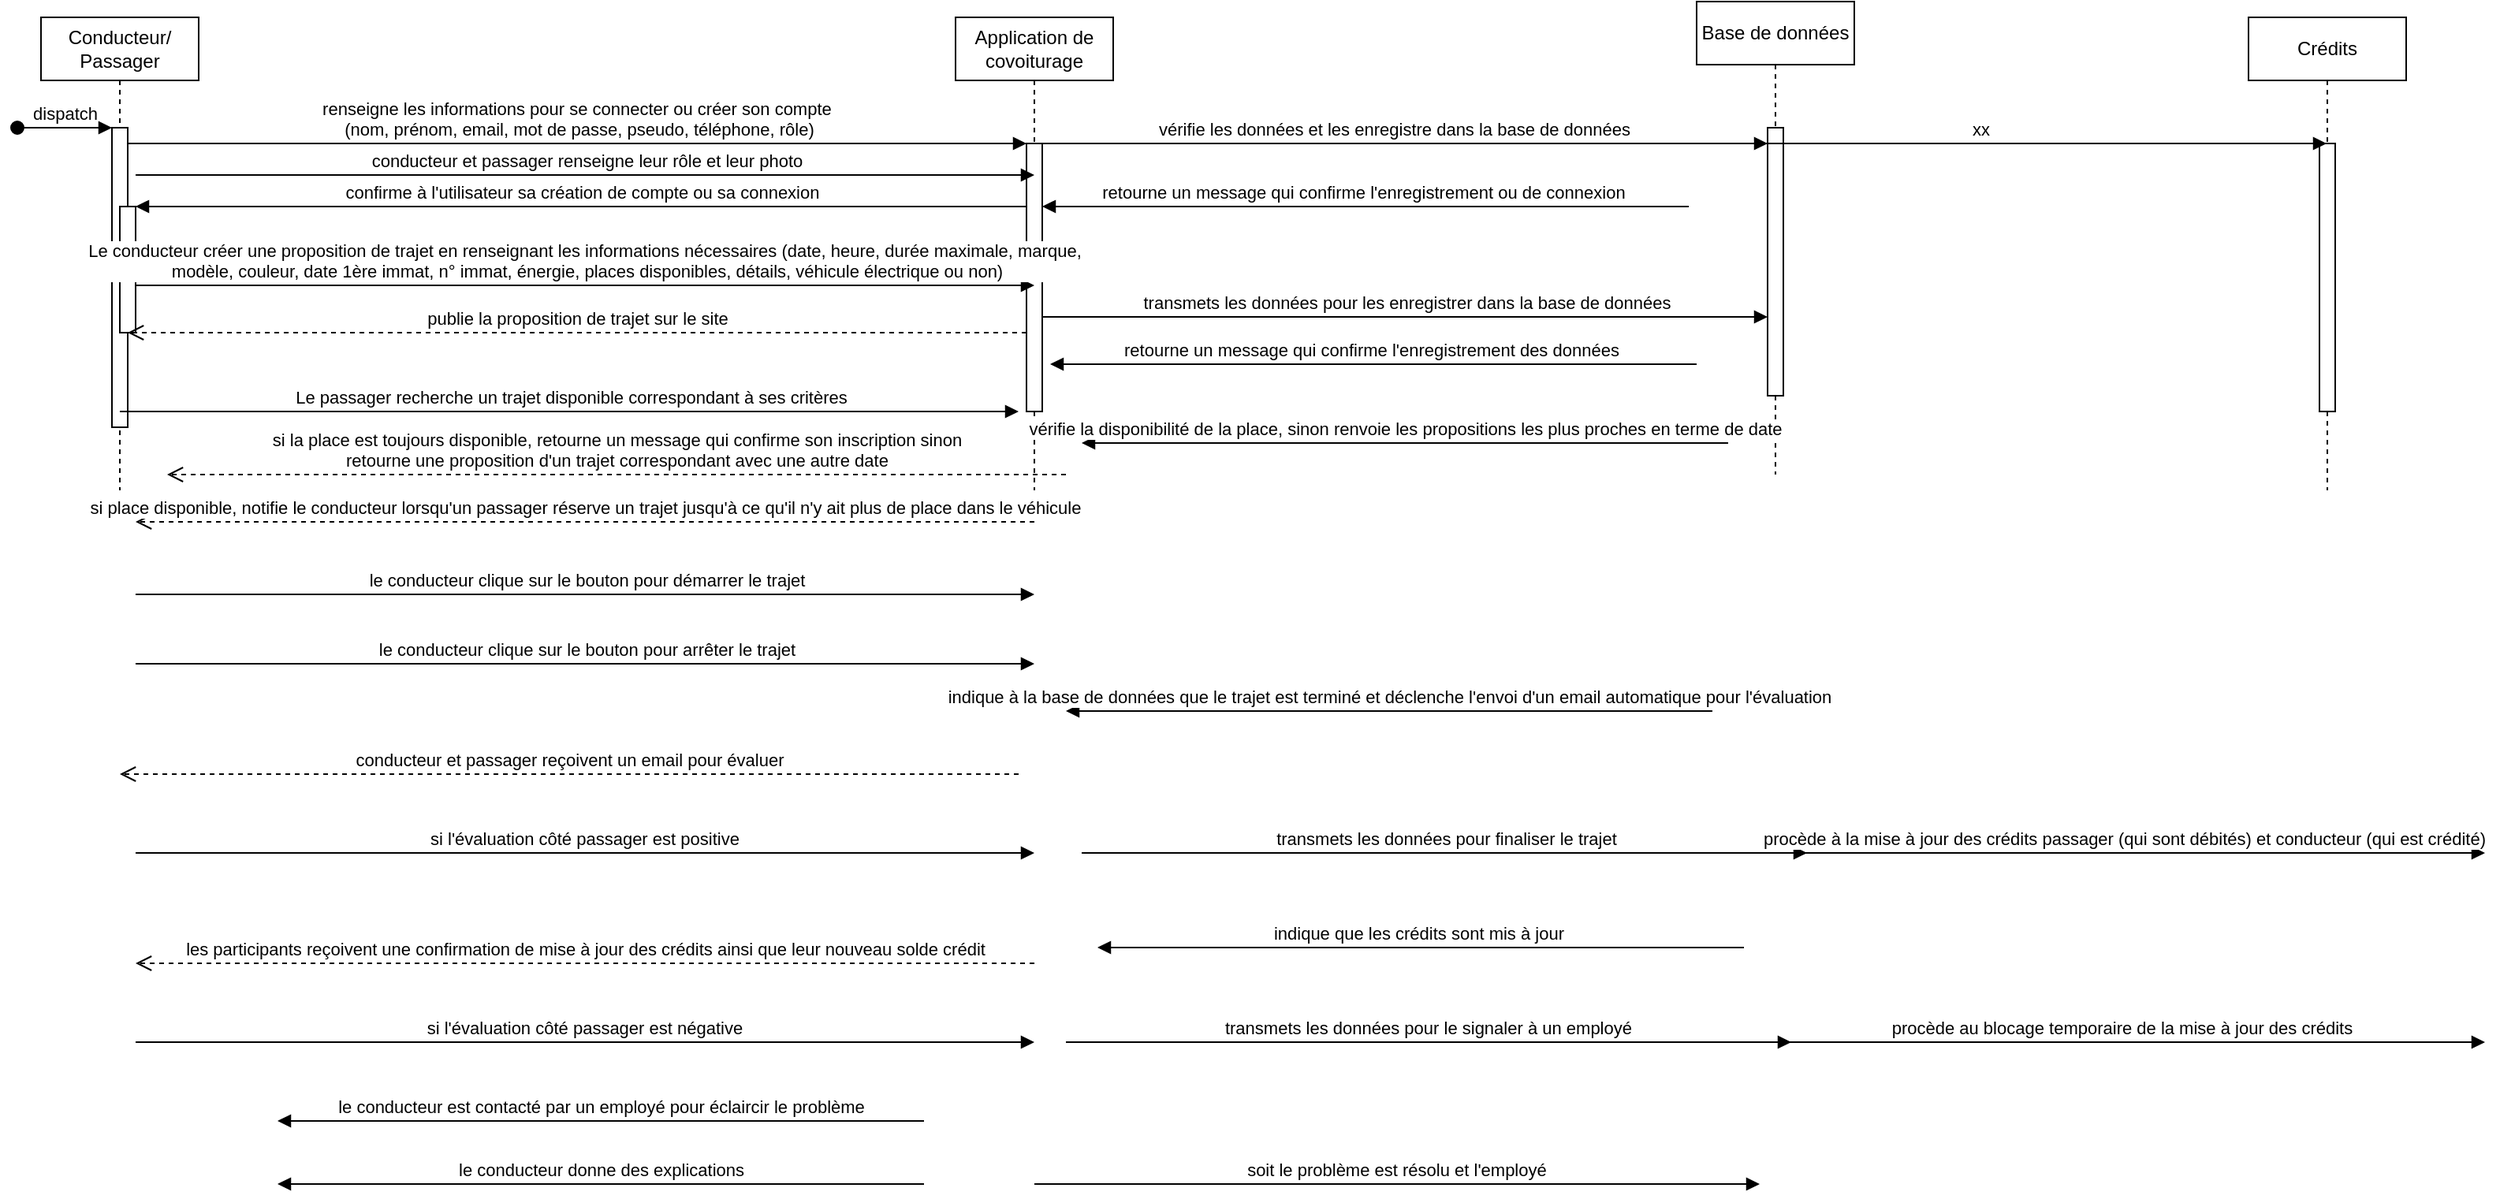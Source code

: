 <mxfile version="24.8.4">
  <diagram name="Page-1" id="2YBvvXClWsGukQMizWep">
    <mxGraphModel dx="1327" dy="710" grid="1" gridSize="10" guides="1" tooltips="1" connect="1" arrows="1" fold="1" page="1" pageScale="1" pageWidth="850" pageHeight="1100" math="0" shadow="0">
      <root>
        <mxCell id="0" />
        <mxCell id="1" parent="0" />
        <mxCell id="aM9ryv3xv72pqoxQDRHE-1" value="Conducteur/&lt;div&gt;Passager&lt;/div&gt;" style="shape=umlLifeline;perimeter=lifelinePerimeter;whiteSpace=wrap;html=1;container=0;dropTarget=0;collapsible=0;recursiveResize=0;outlineConnect=0;portConstraint=eastwest;newEdgeStyle={&quot;edgeStyle&quot;:&quot;elbowEdgeStyle&quot;,&quot;elbow&quot;:&quot;vertical&quot;,&quot;curved&quot;:0,&quot;rounded&quot;:0};" parent="1" vertex="1">
          <mxGeometry x="40" y="40" width="100" height="300" as="geometry" />
        </mxCell>
        <mxCell id="aM9ryv3xv72pqoxQDRHE-2" value="" style="html=1;points=[];perimeter=orthogonalPerimeter;outlineConnect=0;targetShapes=umlLifeline;portConstraint=eastwest;newEdgeStyle={&quot;edgeStyle&quot;:&quot;elbowEdgeStyle&quot;,&quot;elbow&quot;:&quot;vertical&quot;,&quot;curved&quot;:0,&quot;rounded&quot;:0};" parent="aM9ryv3xv72pqoxQDRHE-1" vertex="1">
          <mxGeometry x="45" y="70" width="10" height="190" as="geometry" />
        </mxCell>
        <mxCell id="aM9ryv3xv72pqoxQDRHE-3" value="dispatch" style="html=1;verticalAlign=bottom;startArrow=oval;endArrow=block;startSize=8;edgeStyle=elbowEdgeStyle;elbow=vertical;curved=0;rounded=0;" parent="aM9ryv3xv72pqoxQDRHE-1" target="aM9ryv3xv72pqoxQDRHE-2" edge="1">
          <mxGeometry relative="1" as="geometry">
            <mxPoint x="-15" y="70" as="sourcePoint" />
          </mxGeometry>
        </mxCell>
        <mxCell id="aM9ryv3xv72pqoxQDRHE-4" value="" style="html=1;points=[];perimeter=orthogonalPerimeter;outlineConnect=0;targetShapes=umlLifeline;portConstraint=eastwest;newEdgeStyle={&quot;edgeStyle&quot;:&quot;elbowEdgeStyle&quot;,&quot;elbow&quot;:&quot;vertical&quot;,&quot;curved&quot;:0,&quot;rounded&quot;:0};" parent="aM9ryv3xv72pqoxQDRHE-1" vertex="1">
          <mxGeometry x="50" y="120" width="10" height="80" as="geometry" />
        </mxCell>
        <mxCell id="aM9ryv3xv72pqoxQDRHE-5" value="Application de covoiturage" style="shape=umlLifeline;perimeter=lifelinePerimeter;whiteSpace=wrap;html=1;container=0;dropTarget=0;collapsible=0;recursiveResize=0;outlineConnect=0;portConstraint=eastwest;newEdgeStyle={&quot;edgeStyle&quot;:&quot;elbowEdgeStyle&quot;,&quot;elbow&quot;:&quot;vertical&quot;,&quot;curved&quot;:0,&quot;rounded&quot;:0};" parent="1" vertex="1">
          <mxGeometry x="620" y="40" width="100" height="300" as="geometry" />
        </mxCell>
        <mxCell id="aM9ryv3xv72pqoxQDRHE-6" value="" style="html=1;points=[];perimeter=orthogonalPerimeter;outlineConnect=0;targetShapes=umlLifeline;portConstraint=eastwest;newEdgeStyle={&quot;edgeStyle&quot;:&quot;elbowEdgeStyle&quot;,&quot;elbow&quot;:&quot;vertical&quot;,&quot;curved&quot;:0,&quot;rounded&quot;:0};" parent="aM9ryv3xv72pqoxQDRHE-5" vertex="1">
          <mxGeometry x="45" y="80" width="10" height="170" as="geometry" />
        </mxCell>
        <mxCell id="aM9ryv3xv72pqoxQDRHE-7" value="renseigne les informations pour se connecter ou créer son compte&amp;nbsp;&lt;div&gt;(nom, prénom, email, mot de passe, pseudo, téléphone, rôle)&lt;/div&gt;" style="html=1;verticalAlign=bottom;endArrow=block;edgeStyle=elbowEdgeStyle;elbow=vertical;curved=0;rounded=0;" parent="1" source="aM9ryv3xv72pqoxQDRHE-2" target="aM9ryv3xv72pqoxQDRHE-6" edge="1">
          <mxGeometry x="0.003" relative="1" as="geometry">
            <mxPoint x="195" y="130" as="sourcePoint" />
            <Array as="points">
              <mxPoint x="180" y="120" />
            </Array>
            <mxPoint as="offset" />
          </mxGeometry>
        </mxCell>
        <mxCell id="aM9ryv3xv72pqoxQDRHE-8" value="publie la proposition de trajet sur le site" style="html=1;verticalAlign=bottom;endArrow=open;dashed=1;endSize=8;edgeStyle=elbowEdgeStyle;elbow=vertical;curved=0;rounded=0;" parent="1" edge="1">
          <mxGeometry relative="1" as="geometry">
            <mxPoint x="95" y="240" as="targetPoint" />
            <Array as="points">
              <mxPoint x="190" y="240" />
            </Array>
            <mxPoint x="665" y="240" as="sourcePoint" />
          </mxGeometry>
        </mxCell>
        <mxCell id="aM9ryv3xv72pqoxQDRHE-9" value="confirme à l&#39;utilisateur sa création de compte ou sa connexion" style="html=1;verticalAlign=bottom;endArrow=block;edgeStyle=elbowEdgeStyle;elbow=vertical;curved=0;rounded=0;" parent="1" source="aM9ryv3xv72pqoxQDRHE-6" target="aM9ryv3xv72pqoxQDRHE-4" edge="1">
          <mxGeometry x="-0.001" relative="1" as="geometry">
            <mxPoint x="175" y="160" as="sourcePoint" />
            <Array as="points">
              <mxPoint x="190" y="160" />
            </Array>
            <mxPoint as="offset" />
          </mxGeometry>
        </mxCell>
        <mxCell id="qdlLrYearcyVOZp8sTBb-1" value="Base de données" style="shape=umlLifeline;perimeter=lifelinePerimeter;whiteSpace=wrap;html=1;container=0;dropTarget=0;collapsible=0;recursiveResize=0;outlineConnect=0;portConstraint=eastwest;newEdgeStyle={&quot;edgeStyle&quot;:&quot;elbowEdgeStyle&quot;,&quot;elbow&quot;:&quot;vertical&quot;,&quot;curved&quot;:0,&quot;rounded&quot;:0};" vertex="1" parent="1">
          <mxGeometry x="1090" y="30" width="100" height="300" as="geometry" />
        </mxCell>
        <mxCell id="qdlLrYearcyVOZp8sTBb-2" value="" style="html=1;points=[];perimeter=orthogonalPerimeter;outlineConnect=0;targetShapes=umlLifeline;portConstraint=eastwest;newEdgeStyle={&quot;edgeStyle&quot;:&quot;elbowEdgeStyle&quot;,&quot;elbow&quot;:&quot;vertical&quot;,&quot;curved&quot;:0,&quot;rounded&quot;:0};" vertex="1" parent="qdlLrYearcyVOZp8sTBb-1">
          <mxGeometry x="45" y="80" width="10" height="170" as="geometry" />
        </mxCell>
        <mxCell id="qdlLrYearcyVOZp8sTBb-47" value="Crédits" style="shape=umlLifeline;perimeter=lifelinePerimeter;whiteSpace=wrap;html=1;container=0;dropTarget=0;collapsible=0;recursiveResize=0;outlineConnect=0;portConstraint=eastwest;newEdgeStyle={&quot;edgeStyle&quot;:&quot;elbowEdgeStyle&quot;,&quot;elbow&quot;:&quot;vertical&quot;,&quot;curved&quot;:0,&quot;rounded&quot;:0};" vertex="1" parent="1">
          <mxGeometry x="1440" y="40" width="100" height="300" as="geometry" />
        </mxCell>
        <mxCell id="qdlLrYearcyVOZp8sTBb-48" value="" style="html=1;points=[];perimeter=orthogonalPerimeter;outlineConnect=0;targetShapes=umlLifeline;portConstraint=eastwest;newEdgeStyle={&quot;edgeStyle&quot;:&quot;elbowEdgeStyle&quot;,&quot;elbow&quot;:&quot;vertical&quot;,&quot;curved&quot;:0,&quot;rounded&quot;:0};" vertex="1" parent="qdlLrYearcyVOZp8sTBb-47">
          <mxGeometry x="45" y="80" width="10" height="170" as="geometry" />
        </mxCell>
        <mxCell id="qdlLrYearcyVOZp8sTBb-49" value="vérifie les données et les enregistre dans la base de données" style="html=1;verticalAlign=bottom;endArrow=block;edgeStyle=elbowEdgeStyle;elbow=vertical;curved=0;rounded=0;" edge="1" parent="1" target="qdlLrYearcyVOZp8sTBb-2">
          <mxGeometry relative="1" as="geometry">
            <mxPoint x="680" y="120" as="sourcePoint" />
            <Array as="points">
              <mxPoint x="670" y="120" />
            </Array>
            <mxPoint x="865" y="120" as="targetPoint" />
          </mxGeometry>
        </mxCell>
        <mxCell id="qdlLrYearcyVOZp8sTBb-51" value="xx" style="html=1;verticalAlign=bottom;endArrow=block;edgeStyle=elbowEdgeStyle;elbow=vertical;curved=0;rounded=0;" edge="1" parent="1" target="qdlLrYearcyVOZp8sTBb-47">
          <mxGeometry relative="1" as="geometry">
            <mxPoint x="1130" y="120" as="sourcePoint" />
            <Array as="points">
              <mxPoint x="1090" y="120" />
            </Array>
            <mxPoint x="1465" y="120" as="targetPoint" />
          </mxGeometry>
        </mxCell>
        <mxCell id="qdlLrYearcyVOZp8sTBb-52" value="retourne un message qui confirme l&#39;enregistrement ou de connexion&amp;nbsp;" style="html=1;verticalAlign=bottom;endArrow=block;edgeStyle=elbowEdgeStyle;elbow=vertical;curved=0;rounded=0;" edge="1" parent="1" target="aM9ryv3xv72pqoxQDRHE-6">
          <mxGeometry relative="1" as="geometry">
            <mxPoint x="1085" y="160" as="sourcePoint" />
            <Array as="points" />
            <mxPoint x="730" y="160" as="targetPoint" />
          </mxGeometry>
        </mxCell>
        <mxCell id="qdlLrYearcyVOZp8sTBb-72" value="transmets les données pour les enregistrer dans la base de données" style="html=1;verticalAlign=bottom;endArrow=block;edgeStyle=elbowEdgeStyle;elbow=horizontal;curved=0;rounded=0;" edge="1" parent="1" source="aM9ryv3xv72pqoxQDRHE-6" target="qdlLrYearcyVOZp8sTBb-2">
          <mxGeometry x="0.002" relative="1" as="geometry">
            <mxPoint x="740" y="230" as="sourcePoint" />
            <Array as="points">
              <mxPoint x="700" y="230" />
              <mxPoint x="670" y="230" />
            </Array>
            <mxPoint x="1080" y="230" as="targetPoint" />
            <mxPoint as="offset" />
          </mxGeometry>
        </mxCell>
        <mxCell id="qdlLrYearcyVOZp8sTBb-73" value="retourne un message qui confirme l&#39;enregistrement des données&amp;nbsp;" style="html=1;verticalAlign=bottom;endArrow=block;edgeStyle=elbowEdgeStyle;elbow=vertical;curved=0;rounded=0;" edge="1" parent="1">
          <mxGeometry relative="1" as="geometry">
            <mxPoint x="1090" y="260" as="sourcePoint" />
            <Array as="points" />
            <mxPoint x="680" y="260" as="targetPoint" />
          </mxGeometry>
        </mxCell>
        <mxCell id="qdlLrYearcyVOZp8sTBb-74" value="si place disponible, notifie le conducteur lorsqu&#39;un passager réserve un trajet jusqu&#39;à ce qu&#39;il n&#39;y ait plus de place dans le véhicule" style="html=1;verticalAlign=bottom;endArrow=open;dashed=1;endSize=8;edgeStyle=elbowEdgeStyle;elbow=vertical;curved=0;rounded=0;" edge="1" parent="1">
          <mxGeometry relative="1" as="geometry">
            <mxPoint x="100" y="360" as="targetPoint" />
            <Array as="points">
              <mxPoint x="195" y="360" />
            </Array>
            <mxPoint x="670" y="360" as="sourcePoint" />
          </mxGeometry>
        </mxCell>
        <mxCell id="qdlLrYearcyVOZp8sTBb-76" value="le conducteur clique sur le bouton pour démarrer le trajet" style="html=1;verticalAlign=bottom;endArrow=block;edgeStyle=elbowEdgeStyle;elbow=vertical;curved=0;rounded=0;" edge="1" parent="1">
          <mxGeometry x="0.003" relative="1" as="geometry">
            <mxPoint x="100" y="406" as="sourcePoint" />
            <Array as="points">
              <mxPoint x="185" y="406" />
            </Array>
            <mxPoint x="670" y="406" as="targetPoint" />
            <mxPoint as="offset" />
          </mxGeometry>
        </mxCell>
        <mxCell id="qdlLrYearcyVOZp8sTBb-77" value="le conducteur clique sur le bouton pour arrêter le trajet" style="html=1;verticalAlign=bottom;endArrow=block;edgeStyle=elbowEdgeStyle;elbow=vertical;curved=0;rounded=0;" edge="1" parent="1">
          <mxGeometry x="0.003" relative="1" as="geometry">
            <mxPoint x="100" y="450" as="sourcePoint" />
            <Array as="points">
              <mxPoint x="185" y="450" />
            </Array>
            <mxPoint x="670" y="450" as="targetPoint" />
            <mxPoint as="offset" />
          </mxGeometry>
        </mxCell>
        <mxCell id="qdlLrYearcyVOZp8sTBb-78" value="Le conducteur créer une proposition de trajet en renseignant les informations nécessaires (date, heure, durée maximale, marque,&amp;nbsp;&lt;div&gt;modèle, couleur, date 1ère immat, n° immat, énergie, places disponibles, détails, véhicule électrique ou non)&lt;/div&gt;" style="html=1;verticalAlign=bottom;endArrow=block;edgeStyle=elbowEdgeStyle;elbow=vertical;curved=0;rounded=0;" edge="1" parent="1">
          <mxGeometry x="0.003" relative="1" as="geometry">
            <mxPoint x="100" y="210" as="sourcePoint" />
            <Array as="points">
              <mxPoint x="185" y="210" />
            </Array>
            <mxPoint x="670" y="210" as="targetPoint" />
            <mxPoint as="offset" />
          </mxGeometry>
        </mxCell>
        <mxCell id="qdlLrYearcyVOZp8sTBb-79" value="&lt;div&gt;Le passager recherche un trajet disponible correspondant à ses critères&lt;/div&gt;" style="html=1;verticalAlign=bottom;endArrow=block;edgeStyle=elbowEdgeStyle;elbow=vertical;curved=0;rounded=0;" edge="1" parent="1">
          <mxGeometry x="0.003" relative="1" as="geometry">
            <mxPoint x="90" y="290" as="sourcePoint" />
            <Array as="points">
              <mxPoint x="175" y="290" />
            </Array>
            <mxPoint x="660" y="290" as="targetPoint" />
            <mxPoint as="offset" />
          </mxGeometry>
        </mxCell>
        <mxCell id="qdlLrYearcyVOZp8sTBb-80" value="vérifie la disponibilité de la place, sinon renvoie les propositions les plus proches en terme de date" style="html=1;verticalAlign=bottom;endArrow=block;edgeStyle=elbowEdgeStyle;elbow=vertical;curved=0;rounded=0;" edge="1" parent="1">
          <mxGeometry relative="1" as="geometry">
            <mxPoint x="1110" y="310" as="sourcePoint" />
            <Array as="points" />
            <mxPoint x="700" y="310" as="targetPoint" />
          </mxGeometry>
        </mxCell>
        <mxCell id="qdlLrYearcyVOZp8sTBb-82" value="si la place est toujours disponible, retourne un message qui confirme son inscription sinon&lt;div&gt;retourne une proposition d&#39;un trajet correspondant avec une autre date&lt;/div&gt;" style="html=1;verticalAlign=bottom;endArrow=open;dashed=1;endSize=8;edgeStyle=elbowEdgeStyle;elbow=vertical;curved=0;rounded=0;" edge="1" parent="1">
          <mxGeometry relative="1" as="geometry">
            <mxPoint x="120" y="330" as="targetPoint" />
            <Array as="points">
              <mxPoint x="215" y="330" />
            </Array>
            <mxPoint x="690" y="330" as="sourcePoint" />
          </mxGeometry>
        </mxCell>
        <mxCell id="qdlLrYearcyVOZp8sTBb-83" value="indique à la base de données que le trajet est terminé et déclenche l&#39;envoi d&#39;un email automatique pour l&#39;évaluation" style="html=1;verticalAlign=bottom;endArrow=block;edgeStyle=elbowEdgeStyle;elbow=vertical;curved=0;rounded=0;" edge="1" parent="1">
          <mxGeometry relative="1" as="geometry">
            <mxPoint x="1100" y="480" as="sourcePoint" />
            <Array as="points" />
            <mxPoint x="690" y="480" as="targetPoint" />
          </mxGeometry>
        </mxCell>
        <mxCell id="qdlLrYearcyVOZp8sTBb-84" value="conducteur et passager reçoivent un email pour évaluer" style="html=1;verticalAlign=bottom;endArrow=open;dashed=1;endSize=8;edgeStyle=elbowEdgeStyle;elbow=vertical;curved=0;rounded=0;" edge="1" parent="1">
          <mxGeometry relative="1" as="geometry">
            <mxPoint x="90" y="520" as="targetPoint" />
            <Array as="points">
              <mxPoint x="185" y="520" />
            </Array>
            <mxPoint x="660" y="520" as="sourcePoint" />
          </mxGeometry>
        </mxCell>
        <mxCell id="qdlLrYearcyVOZp8sTBb-85" value="si l&#39;évaluation côté passager est positive&amp;nbsp;" style="html=1;verticalAlign=bottom;endArrow=block;edgeStyle=elbowEdgeStyle;elbow=vertical;curved=0;rounded=0;" edge="1" parent="1">
          <mxGeometry x="0.003" relative="1" as="geometry">
            <mxPoint x="100" y="570" as="sourcePoint" />
            <Array as="points">
              <mxPoint x="185" y="570" />
            </Array>
            <mxPoint x="670" y="570" as="targetPoint" />
            <mxPoint as="offset" />
          </mxGeometry>
        </mxCell>
        <mxCell id="qdlLrYearcyVOZp8sTBb-86" value="transmets les données pour finaliser le trajet" style="html=1;verticalAlign=bottom;endArrow=block;edgeStyle=elbowEdgeStyle;elbow=horizontal;curved=0;rounded=0;" edge="1" parent="1">
          <mxGeometry x="0.002" relative="1" as="geometry">
            <mxPoint x="700" y="570" as="sourcePoint" />
            <Array as="points">
              <mxPoint x="725" y="570" />
              <mxPoint x="695" y="570" />
            </Array>
            <mxPoint x="1160" y="570" as="targetPoint" />
            <mxPoint as="offset" />
          </mxGeometry>
        </mxCell>
        <mxCell id="qdlLrYearcyVOZp8sTBb-87" value="procède à la mise à jour des crédits passager (qui sont débités) et conducteur (qui est crédité)" style="html=1;verticalAlign=bottom;endArrow=block;edgeStyle=elbowEdgeStyle;elbow=horizontal;curved=0;rounded=0;" edge="1" parent="1">
          <mxGeometry x="0.002" relative="1" as="geometry">
            <mxPoint x="1130" y="570" as="sourcePoint" />
            <Array as="points">
              <mxPoint x="1155" y="570" />
              <mxPoint x="1125" y="570" />
            </Array>
            <mxPoint x="1590" y="570" as="targetPoint" />
            <mxPoint as="offset" />
          </mxGeometry>
        </mxCell>
        <mxCell id="qdlLrYearcyVOZp8sTBb-88" value="indique que les crédits sont mis à jour&amp;nbsp;" style="html=1;verticalAlign=bottom;endArrow=block;edgeStyle=elbowEdgeStyle;elbow=vertical;curved=0;rounded=0;" edge="1" parent="1">
          <mxGeometry relative="1" as="geometry">
            <mxPoint x="1120" y="630" as="sourcePoint" />
            <Array as="points" />
            <mxPoint x="710" y="630" as="targetPoint" />
          </mxGeometry>
        </mxCell>
        <mxCell id="qdlLrYearcyVOZp8sTBb-89" value="les participants reçoivent une confirmation de mise à jour des crédits ainsi que leur nouveau solde crédit" style="html=1;verticalAlign=bottom;endArrow=open;dashed=1;endSize=8;edgeStyle=elbowEdgeStyle;elbow=vertical;curved=0;rounded=0;" edge="1" parent="1">
          <mxGeometry relative="1" as="geometry">
            <mxPoint x="100" y="640" as="targetPoint" />
            <Array as="points">
              <mxPoint x="195" y="640" />
            </Array>
            <mxPoint x="670" y="640" as="sourcePoint" />
          </mxGeometry>
        </mxCell>
        <mxCell id="qdlLrYearcyVOZp8sTBb-91" value="si l&#39;évaluation côté passager est négative&amp;nbsp;" style="html=1;verticalAlign=bottom;endArrow=block;edgeStyle=elbowEdgeStyle;elbow=vertical;curved=0;rounded=0;" edge="1" parent="1">
          <mxGeometry x="0.003" relative="1" as="geometry">
            <mxPoint x="100" y="690" as="sourcePoint" />
            <Array as="points">
              <mxPoint x="185" y="690" />
            </Array>
            <mxPoint x="670" y="690" as="targetPoint" />
            <mxPoint as="offset" />
          </mxGeometry>
        </mxCell>
        <mxCell id="qdlLrYearcyVOZp8sTBb-92" value="transmets les données pour le signaler à un employé&amp;nbsp;" style="html=1;verticalAlign=bottom;endArrow=block;edgeStyle=elbowEdgeStyle;elbow=horizontal;curved=0;rounded=0;" edge="1" parent="1">
          <mxGeometry x="0.002" relative="1" as="geometry">
            <mxPoint x="690" y="690" as="sourcePoint" />
            <Array as="points">
              <mxPoint x="715" y="690" />
              <mxPoint x="685" y="690" />
            </Array>
            <mxPoint x="1150" y="690" as="targetPoint" />
            <mxPoint as="offset" />
          </mxGeometry>
        </mxCell>
        <mxCell id="qdlLrYearcyVOZp8sTBb-93" value="procède au blocage temporaire de la mise à jour des crédits&amp;nbsp;" style="html=1;verticalAlign=bottom;endArrow=block;edgeStyle=elbowEdgeStyle;elbow=horizontal;curved=0;rounded=0;" edge="1" parent="1">
          <mxGeometry x="0.002" relative="1" as="geometry">
            <mxPoint x="1130" y="690" as="sourcePoint" />
            <Array as="points">
              <mxPoint x="1155" y="690" />
              <mxPoint x="1125" y="690" />
            </Array>
            <mxPoint x="1590" y="690" as="targetPoint" />
            <mxPoint as="offset" />
          </mxGeometry>
        </mxCell>
        <mxCell id="qdlLrYearcyVOZp8sTBb-94" value="le conducteur est contacté par un employé pour éclaircir le problème" style="html=1;verticalAlign=bottom;endArrow=block;edgeStyle=elbowEdgeStyle;elbow=vertical;curved=0;rounded=0;" edge="1" parent="1">
          <mxGeometry relative="1" as="geometry">
            <mxPoint x="600" y="740" as="sourcePoint" />
            <Array as="points" />
            <mxPoint x="190" y="740" as="targetPoint" />
          </mxGeometry>
        </mxCell>
        <mxCell id="qdlLrYearcyVOZp8sTBb-95" value="conducteur et passager renseigne leur rôle et leur photo" style="html=1;verticalAlign=bottom;endArrow=block;edgeStyle=elbowEdgeStyle;elbow=vertical;curved=0;rounded=0;" edge="1" parent="1">
          <mxGeometry x="0.003" relative="1" as="geometry">
            <mxPoint x="100" y="140" as="sourcePoint" />
            <Array as="points">
              <mxPoint x="185" y="140" />
            </Array>
            <mxPoint x="670" y="140" as="targetPoint" />
            <mxPoint as="offset" />
          </mxGeometry>
        </mxCell>
        <mxCell id="qdlLrYearcyVOZp8sTBb-96" value="le conducteur donne des explications" style="html=1;verticalAlign=bottom;endArrow=block;edgeStyle=elbowEdgeStyle;elbow=vertical;curved=0;rounded=0;" edge="1" parent="1">
          <mxGeometry relative="1" as="geometry">
            <mxPoint x="600" y="780" as="sourcePoint" />
            <Array as="points" />
            <mxPoint x="190" y="780" as="targetPoint" />
          </mxGeometry>
        </mxCell>
        <mxCell id="qdlLrYearcyVOZp8sTBb-97" value="soit le problème est résolu et l&#39;employé&amp;nbsp;" style="html=1;verticalAlign=bottom;endArrow=block;edgeStyle=elbowEdgeStyle;elbow=horizontal;curved=0;rounded=0;" edge="1" parent="1">
          <mxGeometry x="0.002" relative="1" as="geometry">
            <mxPoint x="670" y="780" as="sourcePoint" />
            <Array as="points">
              <mxPoint x="695" y="780" />
              <mxPoint x="665" y="780" />
            </Array>
            <mxPoint x="1130" y="780" as="targetPoint" />
            <mxPoint as="offset" />
          </mxGeometry>
        </mxCell>
      </root>
    </mxGraphModel>
  </diagram>
</mxfile>
